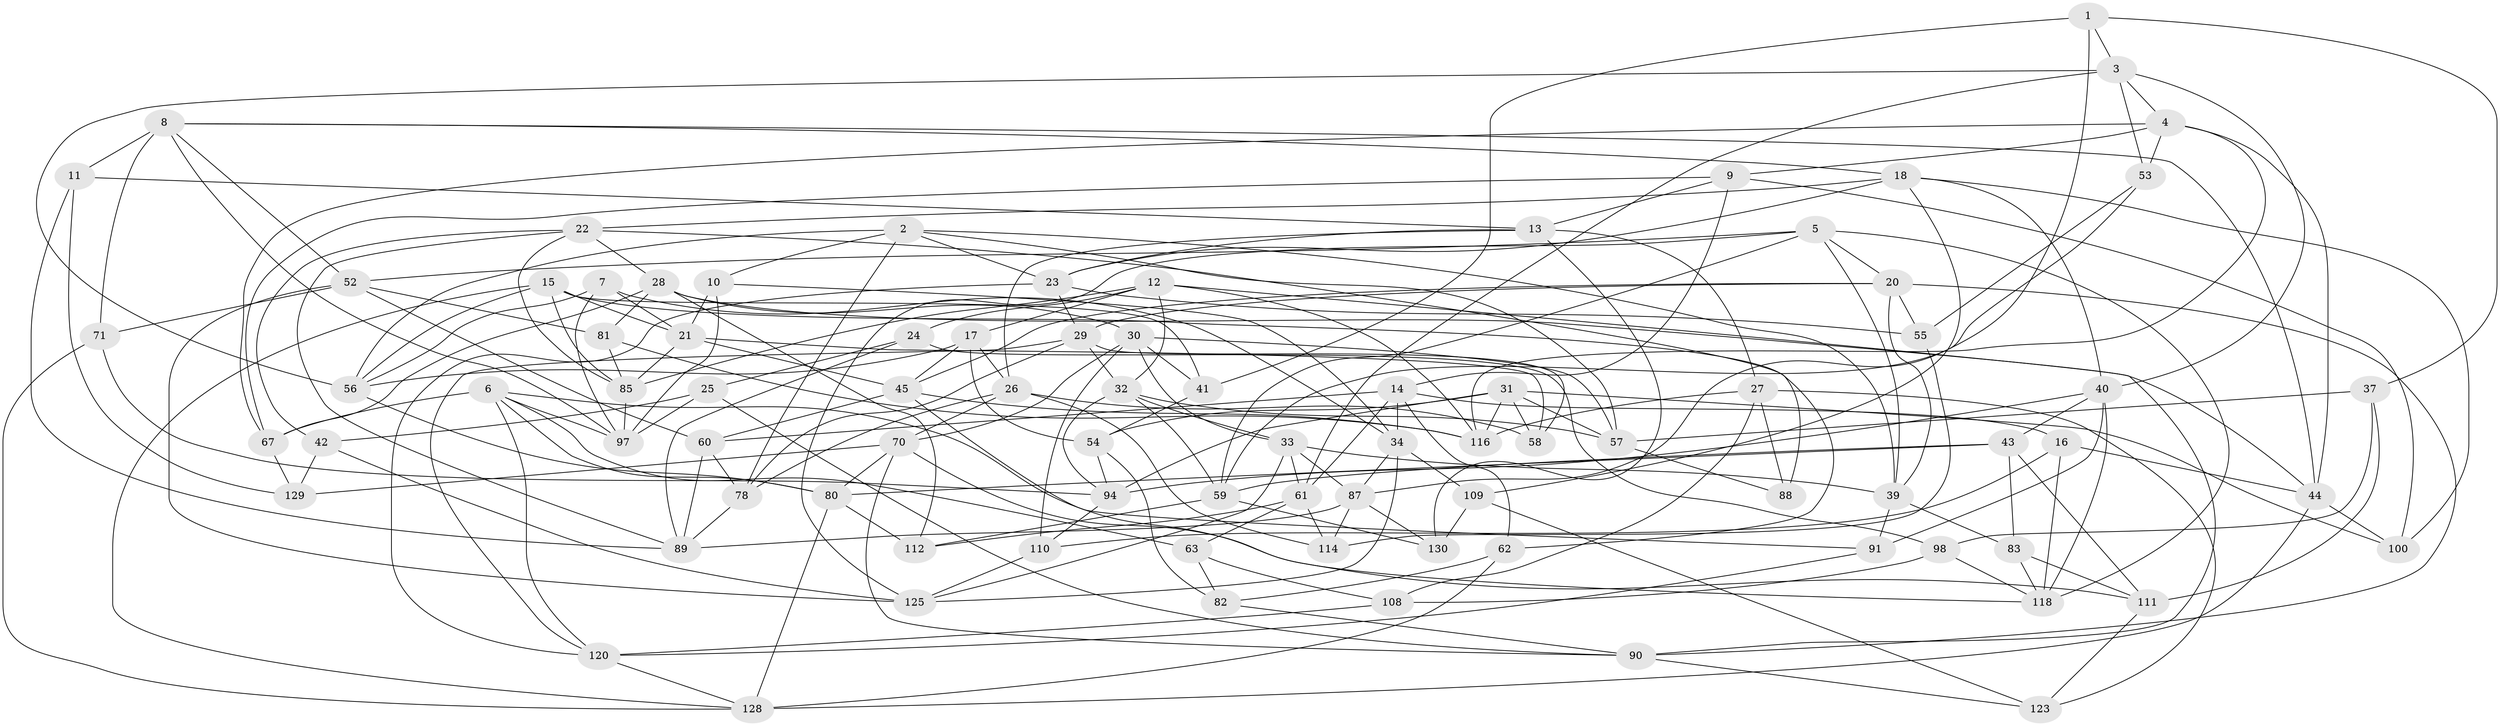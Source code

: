 // Generated by graph-tools (version 1.1) at 2025/52/02/27/25 19:52:30]
// undirected, 85 vertices, 219 edges
graph export_dot {
graph [start="1"]
  node [color=gray90,style=filled];
  1;
  2 [super="+19"];
  3 [super="+79"];
  4 [super="+46"];
  5 [super="+38"];
  6 [super="+66"];
  7;
  8 [super="+131"];
  9 [super="+107"];
  10;
  11;
  12 [super="+117"];
  13 [super="+64"];
  14 [super="+77"];
  15 [super="+74"];
  16;
  17 [super="+86"];
  18 [super="+35"];
  20 [super="+50"];
  21 [super="+68"];
  22 [super="+126"];
  23 [super="+103"];
  24;
  25;
  26 [super="+106"];
  27 [super="+99"];
  28 [super="+36"];
  29 [super="+84"];
  30 [super="+47"];
  31 [super="+51"];
  32 [super="+115"];
  33 [super="+134"];
  34 [super="+48"];
  37;
  39 [super="+95"];
  40 [super="+65"];
  41;
  42;
  43 [super="+72"];
  44 [super="+96"];
  45 [super="+49"];
  52 [super="+113"];
  53;
  54 [super="+76"];
  55;
  56 [super="+138"];
  57 [super="+75"];
  58;
  59 [super="+102"];
  60 [super="+69"];
  61 [super="+73"];
  62;
  63;
  67 [super="+101"];
  70 [super="+119"];
  71;
  78 [super="+92"];
  80 [super="+104"];
  81;
  82;
  83;
  85 [super="+105"];
  87 [super="+121"];
  88;
  89 [super="+93"];
  90 [super="+132"];
  91;
  94 [super="+122"];
  97 [super="+124"];
  98;
  100;
  108;
  109;
  110;
  111 [super="+133"];
  112;
  114;
  116 [super="+135"];
  118 [super="+127"];
  120 [super="+136"];
  123;
  125 [super="+139"];
  128 [super="+137"];
  129;
  130;
  1 -- 37;
  1 -- 41;
  1 -- 3;
  1 -- 87;
  2 -- 78;
  2 -- 56;
  2 -- 57;
  2 -- 10;
  2 -- 39;
  2 -- 23;
  3 -- 40;
  3 -- 61;
  3 -- 56;
  3 -- 53;
  3 -- 4;
  4 -- 53;
  4 -- 116;
  4 -- 9;
  4 -- 67;
  4 -- 44;
  5 -- 118;
  5 -- 52;
  5 -- 59;
  5 -- 125;
  5 -- 39;
  5 -- 20;
  6 -- 63;
  6 -- 80;
  6 -- 67;
  6 -- 120;
  6 -- 118;
  6 -- 97;
  7 -- 97;
  7 -- 21;
  7 -- 56;
  7 -- 34;
  8 -- 71;
  8 -- 44;
  8 -- 52;
  8 -- 18;
  8 -- 11;
  8 -- 97;
  9 -- 100;
  9 -- 13;
  9 -- 67 [weight=2];
  9 -- 14;
  10 -- 21;
  10 -- 34;
  10 -- 97;
  11 -- 89;
  11 -- 129;
  11 -- 13;
  12 -- 85;
  12 -- 24;
  12 -- 116;
  12 -- 90;
  12 -- 17;
  12 -- 32;
  13 -- 130;
  13 -- 27;
  13 -- 26;
  13 -- 23;
  14 -- 61;
  14 -- 60;
  14 -- 34;
  14 -- 16;
  14 -- 62;
  15 -- 41;
  15 -- 128;
  15 -- 85;
  15 -- 56;
  15 -- 21;
  15 -- 62;
  16 -- 110;
  16 -- 118;
  16 -- 44;
  17 -- 26;
  17 -- 56;
  17 -- 54 [weight=2];
  17 -- 45;
  18 -- 109;
  18 -- 22;
  18 -- 40;
  18 -- 100;
  18 -- 23;
  20 -- 29;
  20 -- 90;
  20 -- 39;
  20 -- 45;
  20 -- 55;
  21 -- 58;
  21 -- 85;
  21 -- 45;
  22 -- 42;
  22 -- 89;
  22 -- 88;
  22 -- 28;
  22 -- 85;
  23 -- 120;
  23 -- 29;
  23 -- 55;
  24 -- 25;
  24 -- 98;
  24 -- 89;
  25 -- 42;
  25 -- 90;
  25 -- 97;
  26 -- 70;
  26 -- 114;
  26 -- 58;
  26 -- 78;
  27 -- 123;
  27 -- 88 [weight=2];
  27 -- 108;
  27 -- 116;
  28 -- 44;
  28 -- 112;
  28 -- 81;
  28 -- 30;
  28 -- 67;
  29 -- 32;
  29 -- 58;
  29 -- 120;
  29 -- 78;
  30 -- 70;
  30 -- 41;
  30 -- 110;
  30 -- 57;
  30 -- 33;
  31 -- 58;
  31 -- 116;
  31 -- 100;
  31 -- 94;
  31 -- 57;
  31 -- 54;
  32 -- 59;
  32 -- 57;
  32 -- 33;
  32 -- 94;
  33 -- 61;
  33 -- 39;
  33 -- 125;
  33 -- 87;
  34 -- 109;
  34 -- 87;
  34 -- 125;
  37 -- 57;
  37 -- 98;
  37 -- 111;
  39 -- 91;
  39 -- 83;
  40 -- 91;
  40 -- 94;
  40 -- 118;
  40 -- 43;
  41 -- 54;
  42 -- 129;
  42 -- 125;
  43 -- 111 [weight=2];
  43 -- 59;
  43 -- 80;
  43 -- 83;
  44 -- 100;
  44 -- 128;
  45 -- 91;
  45 -- 116;
  45 -- 60;
  52 -- 71;
  52 -- 81;
  52 -- 60;
  52 -- 125;
  53 -- 55;
  53 -- 59;
  54 -- 82;
  54 -- 94;
  55 -- 114;
  56 -- 80;
  57 -- 88;
  59 -- 130;
  59 -- 112;
  60 -- 78 [weight=2];
  60 -- 89;
  61 -- 63;
  61 -- 112;
  61 -- 114;
  62 -- 82;
  62 -- 128;
  63 -- 82;
  63 -- 108;
  67 -- 129;
  70 -- 80;
  70 -- 129;
  70 -- 90;
  70 -- 111;
  71 -- 94;
  71 -- 128;
  78 -- 89;
  80 -- 112;
  80 -- 128;
  81 -- 85;
  81 -- 116;
  82 -- 90;
  83 -- 118;
  83 -- 111;
  85 -- 97;
  87 -- 130;
  87 -- 89;
  87 -- 114;
  90 -- 123;
  91 -- 120;
  94 -- 110;
  98 -- 118;
  98 -- 108;
  108 -- 120;
  109 -- 130;
  109 -- 123;
  110 -- 125;
  111 -- 123;
  120 -- 128;
}
